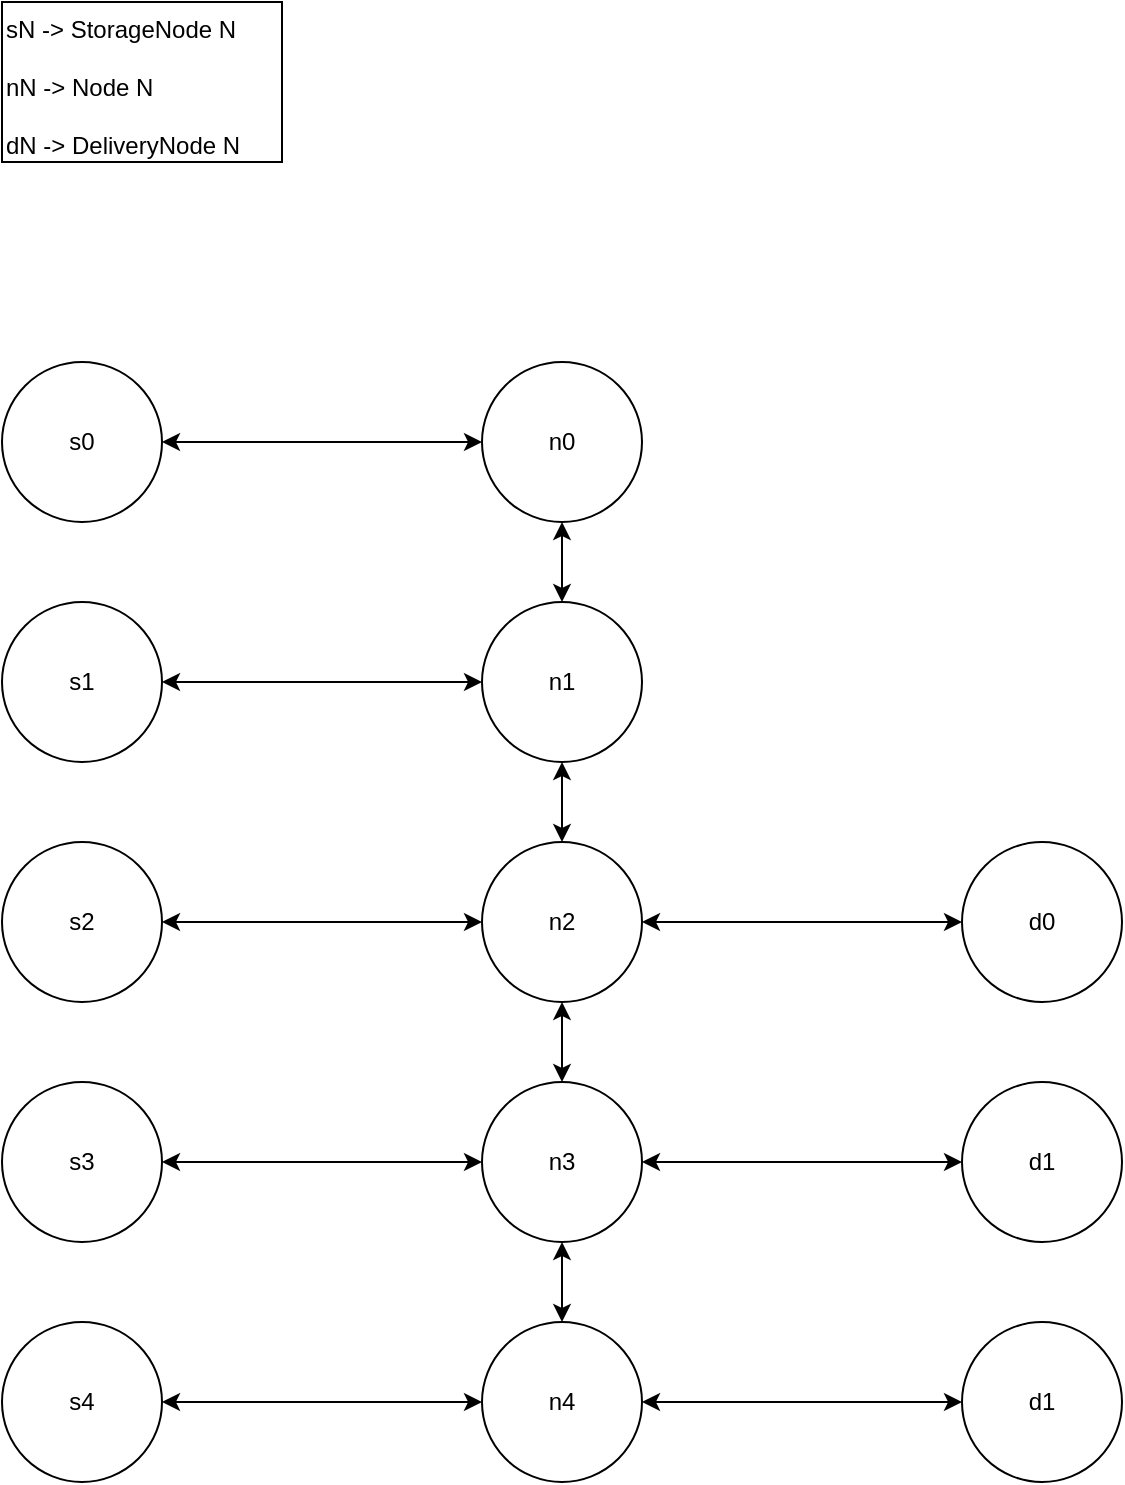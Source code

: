 <mxfile version="10.6.7" type="device"><diagram id="1R1LmPkYXHPHQVwecV9Z" name="Page-1"><mxGraphModel dx="432" dy="825" grid="1" gridSize="10" guides="1" tooltips="1" connect="1" arrows="1" fold="1" page="1" pageScale="1" pageWidth="850" pageHeight="1100" math="0" shadow="0"><root><mxCell id="0"/><mxCell id="1" parent="0"/><mxCell id="_s1m8UvEAQ9xd1dQoyzN-1" value="s0" style="ellipse;whiteSpace=wrap;html=1;aspect=fixed;" parent="1" vertex="1"><mxGeometry x="40" y="200" width="80" height="80" as="geometry"/></mxCell><mxCell id="_s1m8UvEAQ9xd1dQoyzN-2" value="n0" style="ellipse;whiteSpace=wrap;html=1;aspect=fixed;" parent="1" vertex="1"><mxGeometry x="280" y="200" width="80" height="80" as="geometry"/></mxCell><mxCell id="_s1m8UvEAQ9xd1dQoyzN-3" value="" style="endArrow=classic;startArrow=classic;html=1;exitX=1;exitY=0.5;exitDx=0;exitDy=0;entryX=0;entryY=0.5;entryDx=0;entryDy=0;" parent="1" source="_s1m8UvEAQ9xd1dQoyzN-1" target="_s1m8UvEAQ9xd1dQoyzN-2" edge="1"><mxGeometry width="50" height="50" relative="1" as="geometry"><mxPoint x="180" y="280" as="sourcePoint"/><mxPoint x="220" y="280" as="targetPoint"/></mxGeometry></mxCell><mxCell id="_s1m8UvEAQ9xd1dQoyzN-5" value="s1" style="ellipse;whiteSpace=wrap;html=1;aspect=fixed;" parent="1" vertex="1"><mxGeometry x="40" y="320" width="80" height="80" as="geometry"/></mxCell><mxCell id="_s1m8UvEAQ9xd1dQoyzN-6" value="n1" style="ellipse;whiteSpace=wrap;html=1;aspect=fixed;" parent="1" vertex="1"><mxGeometry x="280" y="320" width="80" height="80" as="geometry"/></mxCell><mxCell id="_s1m8UvEAQ9xd1dQoyzN-7" value="" style="endArrow=classic;startArrow=classic;html=1;entryX=0;entryY=0.5;entryDx=0;entryDy=0;exitX=1;exitY=0.5;exitDx=0;exitDy=0;" parent="1" source="_s1m8UvEAQ9xd1dQoyzN-5" target="_s1m8UvEAQ9xd1dQoyzN-6" edge="1"><mxGeometry width="50" height="50" relative="1" as="geometry"><mxPoint x="40" y="470" as="sourcePoint"/><mxPoint x="90" y="420" as="targetPoint"/></mxGeometry></mxCell><mxCell id="_s1m8UvEAQ9xd1dQoyzN-8" value="s2" style="ellipse;whiteSpace=wrap;html=1;aspect=fixed;" parent="1" vertex="1"><mxGeometry x="40" y="440" width="80" height="80" as="geometry"/></mxCell><mxCell id="_s1m8UvEAQ9xd1dQoyzN-9" value="n2" style="ellipse;whiteSpace=wrap;html=1;aspect=fixed;" parent="1" vertex="1"><mxGeometry x="280" y="440" width="80" height="80" as="geometry"/></mxCell><mxCell id="_s1m8UvEAQ9xd1dQoyzN-10" value="" style="endArrow=classic;startArrow=classic;html=1;entryX=0;entryY=0.5;entryDx=0;entryDy=0;exitX=1;exitY=0.5;exitDx=0;exitDy=0;" parent="1" source="_s1m8UvEAQ9xd1dQoyzN-8" target="_s1m8UvEAQ9xd1dQoyzN-9" edge="1"><mxGeometry width="50" height="50" relative="1" as="geometry"><mxPoint x="40" y="590" as="sourcePoint"/><mxPoint x="90" y="540" as="targetPoint"/></mxGeometry></mxCell><mxCell id="_s1m8UvEAQ9xd1dQoyzN-11" value="d0" style="ellipse;whiteSpace=wrap;html=1;aspect=fixed;" parent="1" vertex="1"><mxGeometry x="520" y="440" width="80" height="80" as="geometry"/></mxCell><mxCell id="_s1m8UvEAQ9xd1dQoyzN-12" value="d1" style="ellipse;whiteSpace=wrap;html=1;aspect=fixed;" parent="1" vertex="1"><mxGeometry x="520" y="680" width="80" height="80" as="geometry"/></mxCell><mxCell id="_s1m8UvEAQ9xd1dQoyzN-15" value="" style="endArrow=classic;startArrow=classic;html=1;exitX=0;exitY=0.5;exitDx=0;exitDy=0;entryX=1;entryY=0.5;entryDx=0;entryDy=0;" parent="1" source="_s1m8UvEAQ9xd1dQoyzN-11" edge="1"><mxGeometry width="50" height="50" relative="1" as="geometry"><mxPoint x="40" y="710" as="sourcePoint"/><mxPoint x="360" y="480" as="targetPoint"/></mxGeometry></mxCell><mxCell id="_s1m8UvEAQ9xd1dQoyzN-18" value="" style="endArrow=classic;startArrow=classic;html=1;exitX=0;exitY=0.5;exitDx=0;exitDy=0;entryX=1;entryY=0.5;entryDx=0;entryDy=0;" parent="1" source="_s1m8UvEAQ9xd1dQoyzN-12" target="aJQaXf5x7FWFKo6OEkcq-5" edge="1"><mxGeometry width="50" height="50" relative="1" as="geometry"><mxPoint x="520" y="600" as="sourcePoint"/><mxPoint x="360" y="600" as="targetPoint"/></mxGeometry></mxCell><mxCell id="_s1m8UvEAQ9xd1dQoyzN-21" value="" style="endArrow=classic;startArrow=classic;html=1;entryX=0.5;entryY=1;entryDx=0;entryDy=0;" parent="1" source="_s1m8UvEAQ9xd1dQoyzN-6" target="_s1m8UvEAQ9xd1dQoyzN-2" edge="1"><mxGeometry width="50" height="50" relative="1" as="geometry"><mxPoint x="40" y="590" as="sourcePoint"/><mxPoint x="90" y="540" as="targetPoint"/></mxGeometry></mxCell><mxCell id="_s1m8UvEAQ9xd1dQoyzN-22" value="" style="endArrow=classic;startArrow=classic;html=1;entryX=0.5;entryY=1;entryDx=0;entryDy=0;exitX=0.5;exitY=0;exitDx=0;exitDy=0;" parent="1" source="_s1m8UvEAQ9xd1dQoyzN-9" target="_s1m8UvEAQ9xd1dQoyzN-6" edge="1"><mxGeometry width="50" height="50" relative="1" as="geometry"><mxPoint x="40" y="590" as="sourcePoint"/><mxPoint x="90" y="540" as="targetPoint"/></mxGeometry></mxCell><mxCell id="aJQaXf5x7FWFKo6OEkcq-1" value="s3" style="ellipse;whiteSpace=wrap;html=1;aspect=fixed;" parent="1" vertex="1"><mxGeometry x="40" y="560" width="80" height="80" as="geometry"/></mxCell><mxCell id="aJQaXf5x7FWFKo6OEkcq-2" value="n3" style="ellipse;whiteSpace=wrap;html=1;aspect=fixed;" parent="1" vertex="1"><mxGeometry x="280" y="560" width="80" height="80" as="geometry"/></mxCell><mxCell id="aJQaXf5x7FWFKo6OEkcq-3" value="" style="endArrow=classic;startArrow=classic;html=1;entryX=0;entryY=0.5;entryDx=0;entryDy=0;exitX=1;exitY=0.5;exitDx=0;exitDy=0;" parent="1" source="aJQaXf5x7FWFKo6OEkcq-1" target="aJQaXf5x7FWFKo6OEkcq-2" edge="1"><mxGeometry width="50" height="50" relative="1" as="geometry"><mxPoint x="40" y="710" as="sourcePoint"/><mxPoint x="90" y="660" as="targetPoint"/></mxGeometry></mxCell><mxCell id="aJQaXf5x7FWFKo6OEkcq-4" value="s4" style="ellipse;whiteSpace=wrap;html=1;aspect=fixed;" parent="1" vertex="1"><mxGeometry x="40" y="680" width="80" height="80" as="geometry"/></mxCell><mxCell id="aJQaXf5x7FWFKo6OEkcq-5" value="n4" style="ellipse;whiteSpace=wrap;html=1;aspect=fixed;" parent="1" vertex="1"><mxGeometry x="280" y="680" width="80" height="80" as="geometry"/></mxCell><mxCell id="aJQaXf5x7FWFKo6OEkcq-6" value="" style="endArrow=classic;startArrow=classic;html=1;entryX=0;entryY=0.5;entryDx=0;entryDy=0;exitX=1;exitY=0.5;exitDx=0;exitDy=0;" parent="1" source="aJQaXf5x7FWFKo6OEkcq-4" target="aJQaXf5x7FWFKo6OEkcq-5" edge="1"><mxGeometry width="50" height="50" relative="1" as="geometry"><mxPoint x="40" y="830" as="sourcePoint"/><mxPoint x="90" y="780" as="targetPoint"/></mxGeometry></mxCell><mxCell id="aJQaXf5x7FWFKo6OEkcq-7" value="" style="endArrow=classic;startArrow=classic;html=1;entryX=0.5;entryY=1;entryDx=0;entryDy=0;" parent="1" source="aJQaXf5x7FWFKo6OEkcq-2" edge="1"><mxGeometry width="50" height="50" relative="1" as="geometry"><mxPoint x="40" y="830" as="sourcePoint"/><mxPoint x="320" y="520" as="targetPoint"/></mxGeometry></mxCell><mxCell id="aJQaXf5x7FWFKo6OEkcq-8" value="" style="endArrow=classic;startArrow=classic;html=1;entryX=0.5;entryY=1;entryDx=0;entryDy=0;exitX=0.5;exitY=0;exitDx=0;exitDy=0;" parent="1" source="aJQaXf5x7FWFKo6OEkcq-5" target="aJQaXf5x7FWFKo6OEkcq-2" edge="1"><mxGeometry width="50" height="50" relative="1" as="geometry"><mxPoint x="40" y="830" as="sourcePoint"/><mxPoint x="90" y="780" as="targetPoint"/></mxGeometry></mxCell><mxCell id="ge9UIc5-VT7vKbgC2FgJ-1" value="d1" style="ellipse;whiteSpace=wrap;html=1;aspect=fixed;" parent="1" vertex="1"><mxGeometry x="520" y="560" width="80" height="80" as="geometry"/></mxCell><mxCell id="ge9UIc5-VT7vKbgC2FgJ-2" value="" style="endArrow=classic;startArrow=classic;html=1;exitX=0;exitY=0.5;exitDx=0;exitDy=0;entryX=1;entryY=0.5;entryDx=0;entryDy=0;" parent="1" source="ge9UIc5-VT7vKbgC2FgJ-1" edge="1"><mxGeometry width="50" height="50" relative="1" as="geometry"><mxPoint x="520" y="600" as="sourcePoint"/><mxPoint x="360" y="600" as="targetPoint"/></mxGeometry></mxCell><mxCell id="RKqp0hiI0SRPR1iTBefr-1" value="sN -&amp;gt; StorageNode N&lt;br&gt;&lt;br&gt;nN -&amp;gt; Node N&lt;br&gt;&lt;br&gt;dN -&amp;gt; DeliveryNode N&lt;br&gt;" style="rounded=0;whiteSpace=wrap;html=1;align=left;verticalAlign=top;" vertex="1" parent="1"><mxGeometry x="40" y="20" width="140" height="80" as="geometry"/></mxCell></root></mxGraphModel></diagram></mxfile>